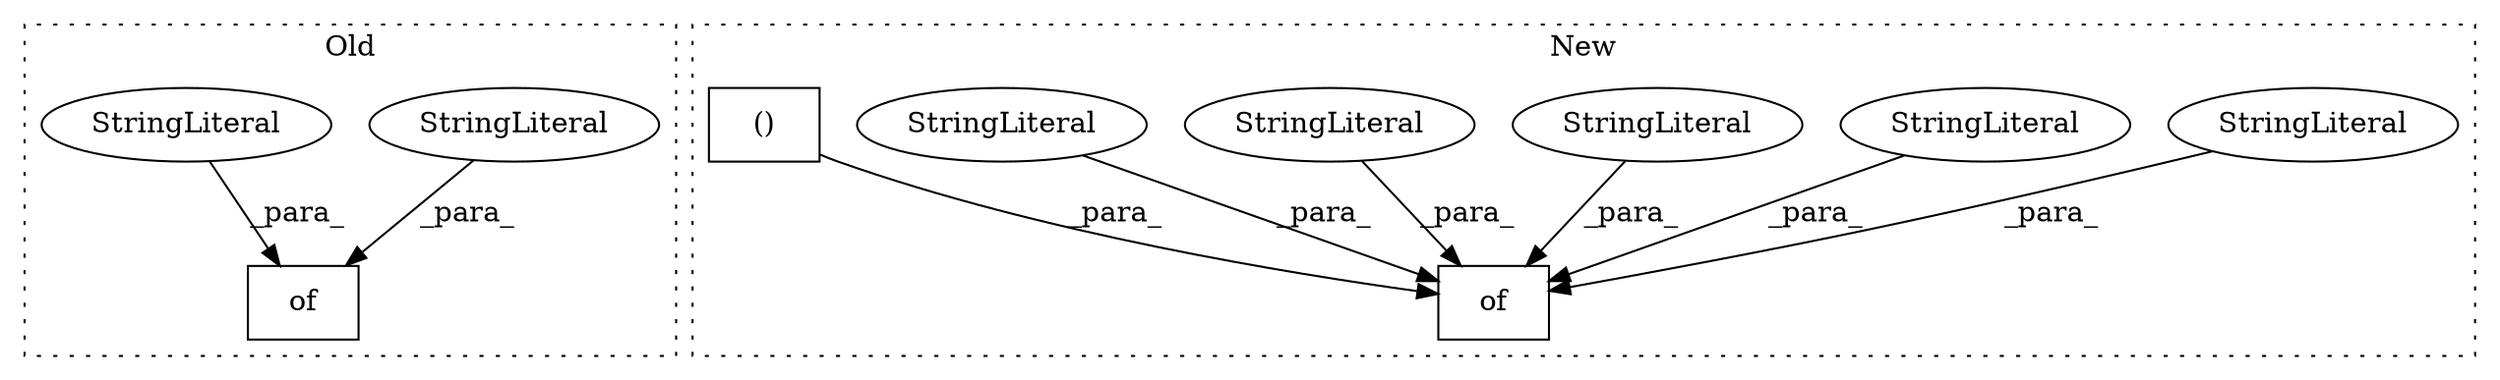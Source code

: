 digraph G {
subgraph cluster0 {
1 [label="of" a="32" s="2726,3007" l="3,1" shape="box"];
3 [label="StringLiteral" a="45" s="2881" l="15" shape="ellipse"];
7 [label="StringLiteral" a="45" s="2729" l="9" shape="ellipse"];
label = "Old";
style="dotted";
}
subgraph cluster1 {
2 [label="of" a="32" s="2726,3390" l="3,1" shape="box"];
4 [label="StringLiteral" a="45" s="2852" l="15" shape="ellipse"];
5 [label="StringLiteral" a="45" s="2948" l="15" shape="ellipse"];
6 [label="StringLiteral" a="45" s="3245" l="13" shape="ellipse"];
8 [label="StringLiteral" a="45" s="2729" l="9" shape="ellipse"];
9 [label="StringLiteral" a="45" s="3099" l="13" shape="ellipse"];
10 [label="()" a="106" s="3139" l="31" shape="box"];
label = "New";
style="dotted";
}
3 -> 1 [label="_para_"];
4 -> 2 [label="_para_"];
5 -> 2 [label="_para_"];
6 -> 2 [label="_para_"];
7 -> 1 [label="_para_"];
8 -> 2 [label="_para_"];
9 -> 2 [label="_para_"];
10 -> 2 [label="_para_"];
}